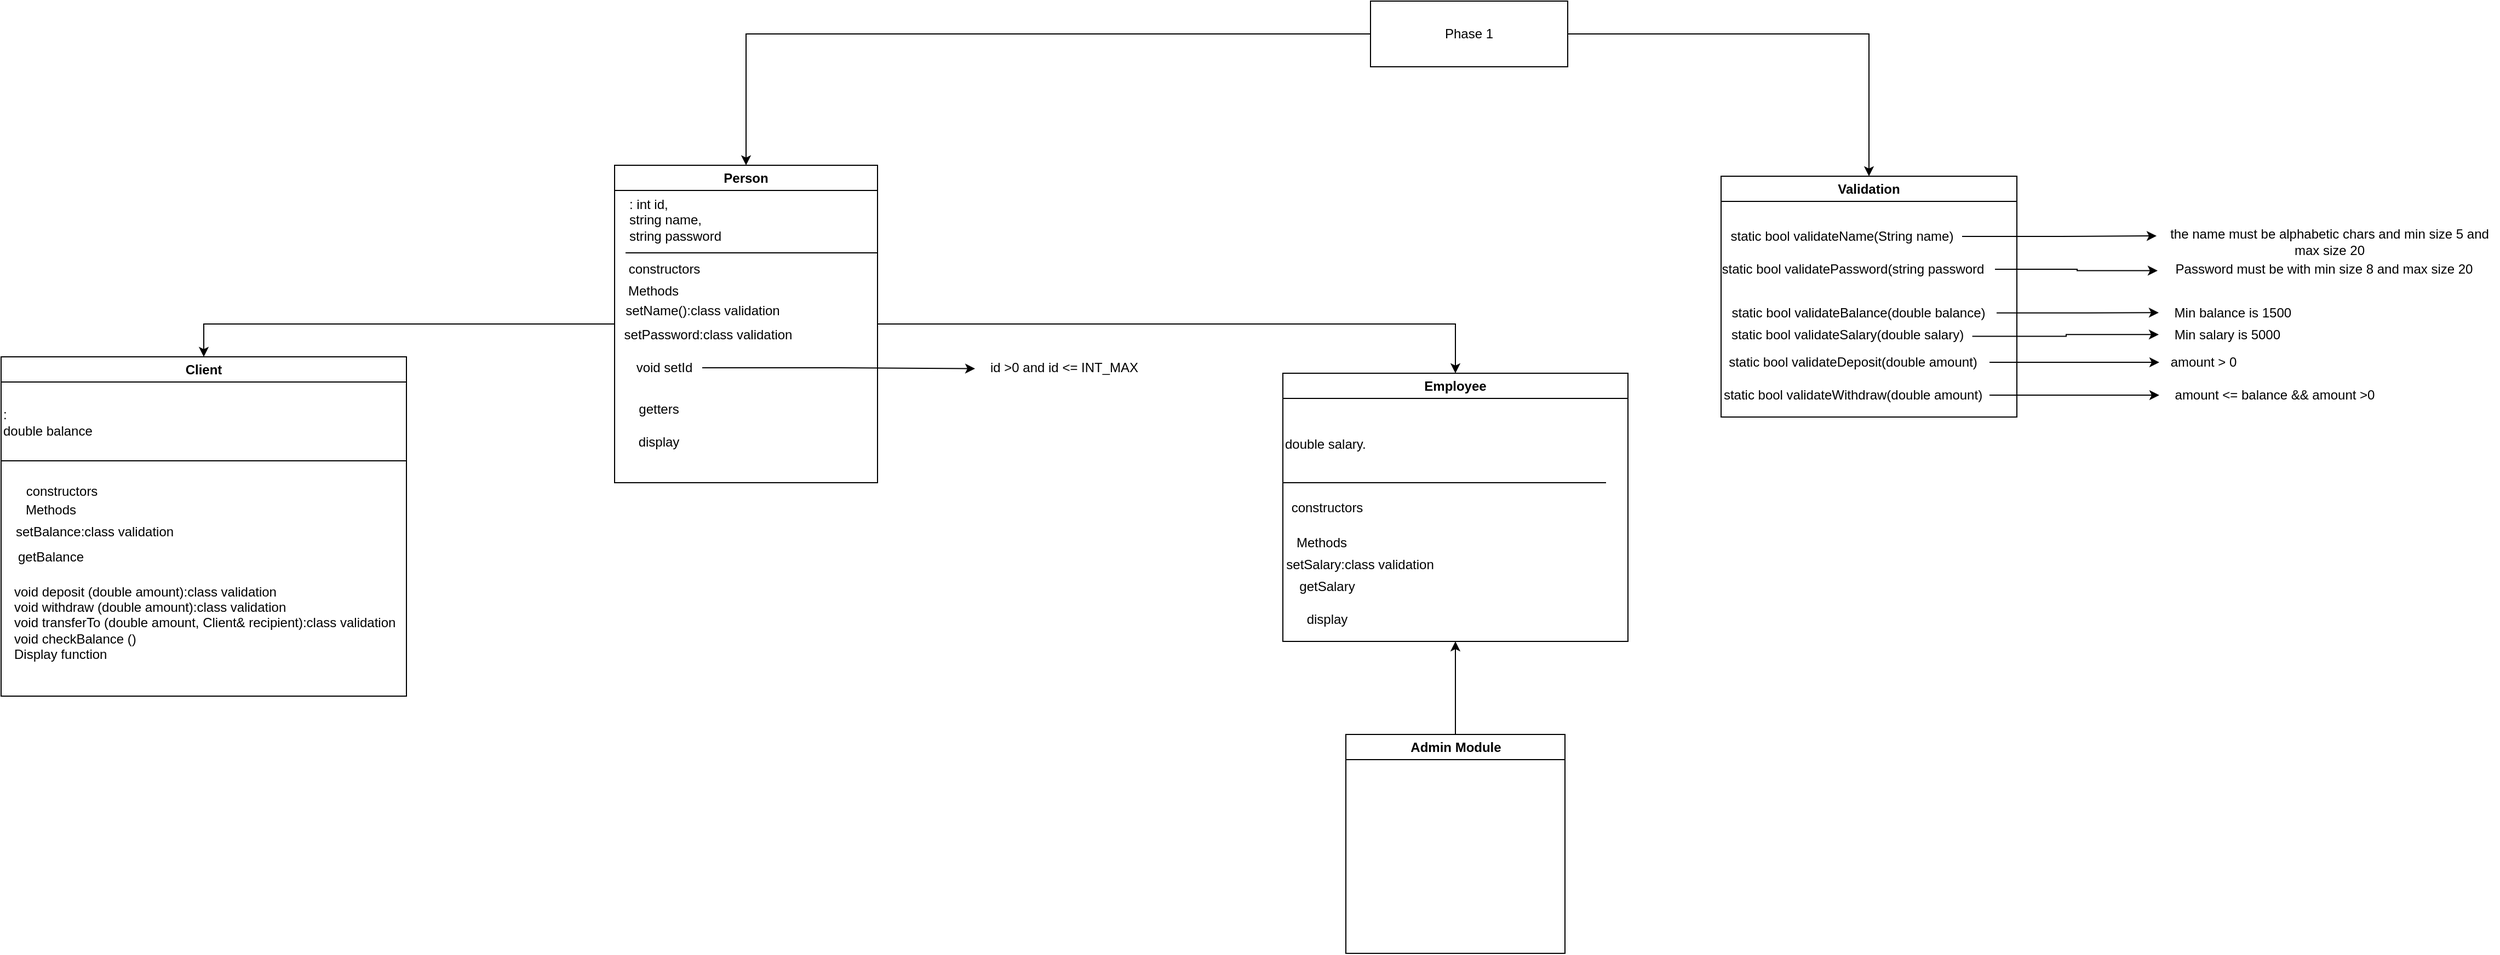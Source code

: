 <mxfile version="21.5.2" type="github">
  <diagram name="Page-1" id="p6a7DkaL6pbWPs2hjlhi">
    <mxGraphModel dx="2795" dy="571" grid="1" gridSize="10" guides="1" tooltips="1" connect="1" arrows="1" fold="1" page="1" pageScale="1" pageWidth="850" pageHeight="1100" math="0" shadow="0">
      <root>
        <mxCell id="0" />
        <mxCell id="1" parent="0" />
        <mxCell id="hvZRnsvyLHhnQd6jDzuu-73" style="edgeStyle=orthogonalEdgeStyle;rounded=0;orthogonalLoop=1;jettySize=auto;html=1;entryX=0.5;entryY=0;entryDx=0;entryDy=0;" edge="1" parent="1" source="hvZRnsvyLHhnQd6jDzuu-1" target="hvZRnsvyLHhnQd6jDzuu-40">
          <mxGeometry relative="1" as="geometry" />
        </mxCell>
        <mxCell id="hvZRnsvyLHhnQd6jDzuu-76" style="edgeStyle=orthogonalEdgeStyle;rounded=0;orthogonalLoop=1;jettySize=auto;html=1;entryX=0.5;entryY=0;entryDx=0;entryDy=0;" edge="1" parent="1" source="hvZRnsvyLHhnQd6jDzuu-1" target="hvZRnsvyLHhnQd6jDzuu-75">
          <mxGeometry relative="1" as="geometry" />
        </mxCell>
        <mxCell id="hvZRnsvyLHhnQd6jDzuu-1" value="Phase 1" style="rounded=0;whiteSpace=wrap;html=1;" vertex="1" parent="1">
          <mxGeometry x="90" y="70" width="180" height="60" as="geometry" />
        </mxCell>
        <mxCell id="hvZRnsvyLHhnQd6jDzuu-14" value="Client" style="swimlane;whiteSpace=wrap;html=1;" vertex="1" parent="1">
          <mxGeometry x="-1160" y="395" width="370" height="310" as="geometry">
            <mxRectangle x="-140" y="420" width="70" height="30" as="alternateBounds" />
          </mxGeometry>
        </mxCell>
        <mxCell id="hvZRnsvyLHhnQd6jDzuu-21" value="&lt;div style=&quot;&quot;&gt;&lt;span style=&quot;background-color: initial;&quot;&gt;:&lt;/span&gt;&lt;/div&gt;double balance" style="text;html=1;align=left;verticalAlign=middle;resizable=0;points=[];autosize=1;strokeColor=none;fillColor=none;" vertex="1" parent="hvZRnsvyLHhnQd6jDzuu-14">
          <mxGeometry y="40" width="100" height="40" as="geometry" />
        </mxCell>
        <mxCell id="hvZRnsvyLHhnQd6jDzuu-22" value="Methods" style="text;html=1;align=center;verticalAlign=middle;resizable=0;points=[];autosize=1;strokeColor=none;fillColor=none;" vertex="1" parent="hvZRnsvyLHhnQd6jDzuu-14">
          <mxGeometry x="10" y="125" width="70" height="30" as="geometry" />
        </mxCell>
        <mxCell id="hvZRnsvyLHhnQd6jDzuu-23" value="" style="endArrow=none;html=1;rounded=0;" edge="1" parent="hvZRnsvyLHhnQd6jDzuu-14">
          <mxGeometry width="50" height="50" relative="1" as="geometry">
            <mxPoint y="95" as="sourcePoint" />
            <mxPoint x="370" y="95" as="targetPoint" />
          </mxGeometry>
        </mxCell>
        <mxCell id="hvZRnsvyLHhnQd6jDzuu-24" value="void deposit (double amount):class validation&lt;br&gt;void withdraw (double amount):class validation&lt;br&gt;void transferTo (double amount, Client&amp;amp; recipient):class validation&lt;br&gt;void checkBalance ()&lt;br&gt;Display function&amp;nbsp;" style="text;html=1;align=left;verticalAlign=middle;resizable=0;points=[];autosize=1;strokeColor=none;fillColor=none;" vertex="1" parent="hvZRnsvyLHhnQd6jDzuu-14">
          <mxGeometry x="10" y="198" width="360" height="90" as="geometry" />
        </mxCell>
        <mxCell id="hvZRnsvyLHhnQd6jDzuu-57" value="setBalance:class validation" style="text;html=1;align=center;verticalAlign=middle;resizable=0;points=[];autosize=1;strokeColor=none;fillColor=none;" vertex="1" parent="hvZRnsvyLHhnQd6jDzuu-14">
          <mxGeometry y="145" width="170" height="30" as="geometry" />
        </mxCell>
        <mxCell id="hvZRnsvyLHhnQd6jDzuu-108" value="constructors" style="text;html=1;align=center;verticalAlign=middle;resizable=0;points=[];autosize=1;strokeColor=none;fillColor=none;" vertex="1" parent="hvZRnsvyLHhnQd6jDzuu-14">
          <mxGeometry x="10" y="108" width="90" height="30" as="geometry" />
        </mxCell>
        <mxCell id="hvZRnsvyLHhnQd6jDzuu-109" value="getBalance" style="text;html=1;align=center;verticalAlign=middle;resizable=0;points=[];autosize=1;strokeColor=none;fillColor=none;" vertex="1" parent="hvZRnsvyLHhnQd6jDzuu-14">
          <mxGeometry x="5" y="168" width="80" height="30" as="geometry" />
        </mxCell>
        <mxCell id="hvZRnsvyLHhnQd6jDzuu-25" value="Employee" style="swimlane;whiteSpace=wrap;html=1;" vertex="1" parent="1">
          <mxGeometry x="10" y="410" width="315" height="245" as="geometry" />
        </mxCell>
        <mxCell id="hvZRnsvyLHhnQd6jDzuu-26" value="double salary. " style="text;html=1;align=left;verticalAlign=middle;resizable=0;points=[];autosize=1;strokeColor=none;fillColor=none;" vertex="1" parent="hvZRnsvyLHhnQd6jDzuu-25">
          <mxGeometry y="50" width="100" height="30" as="geometry" />
        </mxCell>
        <mxCell id="hvZRnsvyLHhnQd6jDzuu-27" value="" style="endArrow=none;html=1;rounded=0;" edge="1" parent="hvZRnsvyLHhnQd6jDzuu-25">
          <mxGeometry width="50" height="50" relative="1" as="geometry">
            <mxPoint y="100" as="sourcePoint" />
            <mxPoint x="295" y="100" as="targetPoint" />
          </mxGeometry>
        </mxCell>
        <mxCell id="hvZRnsvyLHhnQd6jDzuu-28" value="Methods" style="text;html=1;align=center;verticalAlign=middle;resizable=0;points=[];autosize=1;strokeColor=none;fillColor=none;" vertex="1" parent="hvZRnsvyLHhnQd6jDzuu-25">
          <mxGeometry y="140" width="70" height="30" as="geometry" />
        </mxCell>
        <mxCell id="hvZRnsvyLHhnQd6jDzuu-70" value="getSalary" style="text;html=1;align=center;verticalAlign=middle;resizable=0;points=[];autosize=1;strokeColor=none;fillColor=none;" vertex="1" parent="hvZRnsvyLHhnQd6jDzuu-25">
          <mxGeometry x="5" y="180" width="70" height="30" as="geometry" />
        </mxCell>
        <mxCell id="hvZRnsvyLHhnQd6jDzuu-71" value="display" style="text;html=1;align=center;verticalAlign=middle;resizable=0;points=[];autosize=1;strokeColor=none;fillColor=none;" vertex="1" parent="hvZRnsvyLHhnQd6jDzuu-25">
          <mxGeometry x="10" y="210" width="60" height="30" as="geometry" />
        </mxCell>
        <mxCell id="hvZRnsvyLHhnQd6jDzuu-67" value="setSalary:class validation" style="text;html=1;align=center;verticalAlign=middle;resizable=0;points=[];autosize=1;strokeColor=none;fillColor=none;" vertex="1" parent="hvZRnsvyLHhnQd6jDzuu-25">
          <mxGeometry x="-10" y="160" width="160" height="30" as="geometry" />
        </mxCell>
        <mxCell id="hvZRnsvyLHhnQd6jDzuu-37" style="edgeStyle=orthogonalEdgeStyle;rounded=0;orthogonalLoop=1;jettySize=auto;html=1;entryX=0.5;entryY=1;entryDx=0;entryDy=0;" edge="1" parent="1" source="hvZRnsvyLHhnQd6jDzuu-34" target="hvZRnsvyLHhnQd6jDzuu-25">
          <mxGeometry relative="1" as="geometry" />
        </mxCell>
        <mxCell id="hvZRnsvyLHhnQd6jDzuu-34" value="Admin Module" style="swimlane;whiteSpace=wrap;html=1;" vertex="1" parent="1">
          <mxGeometry x="67.5" y="740" width="200" height="200" as="geometry" />
        </mxCell>
        <mxCell id="hvZRnsvyLHhnQd6jDzuu-46" style="edgeStyle=orthogonalEdgeStyle;rounded=0;orthogonalLoop=1;jettySize=auto;html=1;entryX=0.5;entryY=0;entryDx=0;entryDy=0;" edge="1" parent="1" source="hvZRnsvyLHhnQd6jDzuu-40" target="hvZRnsvyLHhnQd6jDzuu-25">
          <mxGeometry relative="1" as="geometry" />
        </mxCell>
        <mxCell id="hvZRnsvyLHhnQd6jDzuu-47" style="edgeStyle=orthogonalEdgeStyle;rounded=0;orthogonalLoop=1;jettySize=auto;html=1;entryX=0.5;entryY=0;entryDx=0;entryDy=0;" edge="1" parent="1" source="hvZRnsvyLHhnQd6jDzuu-40" target="hvZRnsvyLHhnQd6jDzuu-14">
          <mxGeometry relative="1" as="geometry" />
        </mxCell>
        <mxCell id="hvZRnsvyLHhnQd6jDzuu-40" value="Person" style="swimlane;whiteSpace=wrap;html=1;" vertex="1" parent="1">
          <mxGeometry x="-600" y="220" width="240" height="290" as="geometry" />
        </mxCell>
        <mxCell id="hvZRnsvyLHhnQd6jDzuu-41" value="&lt;div style=&quot;text-align: left;&quot;&gt;&lt;span style=&quot;background-color: initial;&quot;&gt;: int id,&lt;/span&gt;&lt;/div&gt;&lt;div style=&quot;text-align: left;&quot;&gt;&lt;span style=&quot;background-color: initial;&quot;&gt;string name,&lt;/span&gt;&lt;/div&gt;string password" style="text;html=1;align=center;verticalAlign=middle;resizable=0;points=[];autosize=1;strokeColor=none;fillColor=none;" vertex="1" parent="hvZRnsvyLHhnQd6jDzuu-40">
          <mxGeometry y="20" width="110" height="60" as="geometry" />
        </mxCell>
        <mxCell id="hvZRnsvyLHhnQd6jDzuu-42" value="Methods" style="text;html=1;align=center;verticalAlign=middle;resizable=0;points=[];autosize=1;strokeColor=none;fillColor=none;" vertex="1" parent="hvZRnsvyLHhnQd6jDzuu-40">
          <mxGeometry y="100" width="70" height="30" as="geometry" />
        </mxCell>
        <mxCell id="hvZRnsvyLHhnQd6jDzuu-43" value="" style="endArrow=none;html=1;rounded=0;" edge="1" parent="hvZRnsvyLHhnQd6jDzuu-40">
          <mxGeometry width="50" height="50" relative="1" as="geometry">
            <mxPoint x="10" y="80" as="sourcePoint" />
            <mxPoint x="240" y="80" as="targetPoint" />
          </mxGeometry>
        </mxCell>
        <mxCell id="hvZRnsvyLHhnQd6jDzuu-48" value="setName():class validation" style="text;html=1;align=center;verticalAlign=middle;resizable=0;points=[];autosize=1;strokeColor=none;fillColor=none;" vertex="1" parent="hvZRnsvyLHhnQd6jDzuu-40">
          <mxGeometry y="118" width="160" height="30" as="geometry" />
        </mxCell>
        <mxCell id="hvZRnsvyLHhnQd6jDzuu-52" value="setPassword:class validation" style="text;html=1;align=center;verticalAlign=middle;resizable=0;points=[];autosize=1;strokeColor=none;fillColor=none;" vertex="1" parent="hvZRnsvyLHhnQd6jDzuu-40">
          <mxGeometry x="-5" y="140" width="180" height="30" as="geometry" />
        </mxCell>
        <mxCell id="hvZRnsvyLHhnQd6jDzuu-79" value="void setId" style="text;html=1;align=center;verticalAlign=middle;resizable=0;points=[];autosize=1;strokeColor=none;fillColor=none;" vertex="1" parent="hvZRnsvyLHhnQd6jDzuu-40">
          <mxGeometry x="10" y="170" width="70" height="30" as="geometry" />
        </mxCell>
        <mxCell id="hvZRnsvyLHhnQd6jDzuu-107" value="constructors" style="text;html=1;align=center;verticalAlign=middle;resizable=0;points=[];autosize=1;strokeColor=none;fillColor=none;" vertex="1" parent="hvZRnsvyLHhnQd6jDzuu-40">
          <mxGeometry y="80" width="90" height="30" as="geometry" />
        </mxCell>
        <mxCell id="hvZRnsvyLHhnQd6jDzuu-111" value="display" style="text;html=1;align=center;verticalAlign=middle;resizable=0;points=[];autosize=1;strokeColor=none;fillColor=none;" vertex="1" parent="hvZRnsvyLHhnQd6jDzuu-40">
          <mxGeometry x="10" y="238" width="60" height="30" as="geometry" />
        </mxCell>
        <mxCell id="hvZRnsvyLHhnQd6jDzuu-75" value="Validation" style="swimlane;whiteSpace=wrap;html=1;" vertex="1" parent="1">
          <mxGeometry x="410" y="230" width="270" height="220" as="geometry" />
        </mxCell>
        <mxCell id="hvZRnsvyLHhnQd6jDzuu-80" value="static bool validateBalance(double balance)" style="text;html=1;align=center;verticalAlign=middle;resizable=0;points=[];autosize=1;strokeColor=none;fillColor=none;" vertex="1" parent="hvZRnsvyLHhnQd6jDzuu-75">
          <mxGeometry y="110" width="250" height="30" as="geometry" />
        </mxCell>
        <mxCell id="hvZRnsvyLHhnQd6jDzuu-77" value="static bool validateName(String name)" style="text;html=1;align=center;verticalAlign=middle;resizable=0;points=[];autosize=1;strokeColor=none;fillColor=none;" vertex="1" parent="hvZRnsvyLHhnQd6jDzuu-75">
          <mxGeometry y="40" width="220" height="30" as="geometry" />
        </mxCell>
        <mxCell id="hvZRnsvyLHhnQd6jDzuu-81" value="static bool validateSalary(double salary)" style="text;html=1;align=center;verticalAlign=middle;resizable=0;points=[];autosize=1;strokeColor=none;fillColor=none;" vertex="1" parent="hvZRnsvyLHhnQd6jDzuu-75">
          <mxGeometry y="130" width="230" height="30" as="geometry" />
        </mxCell>
        <mxCell id="hvZRnsvyLHhnQd6jDzuu-96" value="&lt;div style=&quot;text-align: left;&quot;&gt;&lt;span style=&quot;background-color: initial;&quot;&gt;static bool validateDeposit(double amount)&lt;/span&gt;&lt;/div&gt;" style="text;html=1;align=center;verticalAlign=middle;resizable=0;points=[];autosize=1;strokeColor=none;fillColor=none;" vertex="1" parent="hvZRnsvyLHhnQd6jDzuu-75">
          <mxGeometry x="-5" y="155" width="250" height="30" as="geometry" />
        </mxCell>
        <mxCell id="hvZRnsvyLHhnQd6jDzuu-78" value="static bool validatePassword(string password" style="text;html=1;align=center;verticalAlign=middle;resizable=0;points=[];autosize=1;strokeColor=none;fillColor=none;" vertex="1" parent="hvZRnsvyLHhnQd6jDzuu-75">
          <mxGeometry x="-10" y="70" width="260" height="30" as="geometry" />
        </mxCell>
        <mxCell id="hvZRnsvyLHhnQd6jDzuu-97" value="static bool validateWithdraw(double amount)" style="text;html=1;align=center;verticalAlign=middle;resizable=0;points=[];autosize=1;strokeColor=none;fillColor=none;" vertex="1" parent="hvZRnsvyLHhnQd6jDzuu-75">
          <mxGeometry x="-5" y="185" width="250" height="30" as="geometry" />
        </mxCell>
        <mxCell id="hvZRnsvyLHhnQd6jDzuu-82" value="the name must be alphabetic chars and min size 5 and&lt;br/&gt;max size 20" style="text;html=1;align=center;verticalAlign=middle;resizable=0;points=[];autosize=1;strokeColor=none;fillColor=none;" vertex="1" parent="1">
          <mxGeometry x="810" y="270" width="310" height="40" as="geometry" />
        </mxCell>
        <mxCell id="hvZRnsvyLHhnQd6jDzuu-87" style="edgeStyle=orthogonalEdgeStyle;rounded=0;orthogonalLoop=1;jettySize=auto;html=1;entryX=-0.008;entryY=0.363;entryDx=0;entryDy=0;entryPerimeter=0;" edge="1" parent="1" source="hvZRnsvyLHhnQd6jDzuu-77" target="hvZRnsvyLHhnQd6jDzuu-82">
          <mxGeometry relative="1" as="geometry" />
        </mxCell>
        <mxCell id="hvZRnsvyLHhnQd6jDzuu-88" value="Password must be with min size 8 and max size 20" style="text;html=1;align=center;verticalAlign=middle;resizable=0;points=[];autosize=1;strokeColor=none;fillColor=none;" vertex="1" parent="1">
          <mxGeometry x="810" y="300" width="300" height="30" as="geometry" />
        </mxCell>
        <mxCell id="hvZRnsvyLHhnQd6jDzuu-92" style="edgeStyle=orthogonalEdgeStyle;rounded=0;orthogonalLoop=1;jettySize=auto;html=1;entryX=-0.004;entryY=0.488;entryDx=0;entryDy=0;entryPerimeter=0;exitX=1.006;exitY=0.496;exitDx=0;exitDy=0;exitPerimeter=0;" edge="1" parent="1" target="hvZRnsvyLHhnQd6jDzuu-93" source="hvZRnsvyLHhnQd6jDzuu-80">
          <mxGeometry relative="1" as="geometry">
            <mxPoint x="615" y="225" as="sourcePoint" />
          </mxGeometry>
        </mxCell>
        <mxCell id="hvZRnsvyLHhnQd6jDzuu-93" value="&amp;nbsp;Min balance is 1500 " style="text;html=1;align=center;verticalAlign=middle;resizable=0;points=[];autosize=1;strokeColor=none;fillColor=none;" vertex="1" parent="1">
          <mxGeometry x="810" y="340" width="130" height="30" as="geometry" />
        </mxCell>
        <mxCell id="hvZRnsvyLHhnQd6jDzuu-94" style="edgeStyle=orthogonalEdgeStyle;rounded=0;orthogonalLoop=1;jettySize=auto;html=1;entryX=-0.004;entryY=0.488;entryDx=0;entryDy=0;entryPerimeter=0;exitX=0.997;exitY=0.541;exitDx=0;exitDy=0;exitPerimeter=0;" edge="1" parent="1" target="hvZRnsvyLHhnQd6jDzuu-95" source="hvZRnsvyLHhnQd6jDzuu-81">
          <mxGeometry relative="1" as="geometry">
            <mxPoint x="580" y="245" as="sourcePoint" />
          </mxGeometry>
        </mxCell>
        <mxCell id="hvZRnsvyLHhnQd6jDzuu-95" value="&amp;nbsp;Min salary is 5000" style="text;html=1;align=center;verticalAlign=middle;resizable=0;points=[];autosize=1;strokeColor=none;fillColor=none;" vertex="1" parent="1">
          <mxGeometry x="810" y="360" width="120" height="30" as="geometry" />
        </mxCell>
        <mxCell id="hvZRnsvyLHhnQd6jDzuu-99" value="amount &amp;gt; 0" style="text;html=1;align=center;verticalAlign=middle;resizable=0;points=[];autosize=1;strokeColor=none;fillColor=none;" vertex="1" parent="1">
          <mxGeometry x="810" y="385" width="80" height="30" as="geometry" />
        </mxCell>
        <mxCell id="hvZRnsvyLHhnQd6jDzuu-101" value="amount &amp;lt;= balance &amp;amp;&amp;amp; amount &amp;gt;0" style="text;html=1;align=center;verticalAlign=middle;resizable=0;points=[];autosize=1;strokeColor=none;fillColor=none;" vertex="1" parent="1">
          <mxGeometry x="810" y="415" width="210" height="30" as="geometry" />
        </mxCell>
        <mxCell id="hvZRnsvyLHhnQd6jDzuu-102" style="edgeStyle=orthogonalEdgeStyle;rounded=0;orthogonalLoop=1;jettySize=auto;html=1;entryX=-0.005;entryY=0.542;entryDx=0;entryDy=0;entryPerimeter=0;" edge="1" parent="1" source="hvZRnsvyLHhnQd6jDzuu-78" target="hvZRnsvyLHhnQd6jDzuu-88">
          <mxGeometry relative="1" as="geometry" />
        </mxCell>
        <mxCell id="hvZRnsvyLHhnQd6jDzuu-103" style="edgeStyle=orthogonalEdgeStyle;rounded=0;orthogonalLoop=1;jettySize=auto;html=1;" edge="1" parent="1" source="hvZRnsvyLHhnQd6jDzuu-96" target="hvZRnsvyLHhnQd6jDzuu-99">
          <mxGeometry relative="1" as="geometry" />
        </mxCell>
        <mxCell id="hvZRnsvyLHhnQd6jDzuu-104" style="edgeStyle=orthogonalEdgeStyle;rounded=0;orthogonalLoop=1;jettySize=auto;html=1;" edge="1" parent="1" source="hvZRnsvyLHhnQd6jDzuu-97" target="hvZRnsvyLHhnQd6jDzuu-101">
          <mxGeometry relative="1" as="geometry" />
        </mxCell>
        <mxCell id="hvZRnsvyLHhnQd6jDzuu-91" value="id &amp;gt;0 and id &amp;lt;= INT_MAX" style="text;html=1;align=center;verticalAlign=middle;resizable=0;points=[];autosize=1;strokeColor=none;fillColor=none;" vertex="1" parent="1">
          <mxGeometry x="-270" y="390" width="160" height="30" as="geometry" />
        </mxCell>
        <mxCell id="hvZRnsvyLHhnQd6jDzuu-105" style="edgeStyle=orthogonalEdgeStyle;rounded=0;orthogonalLoop=1;jettySize=auto;html=1;entryX=-0.006;entryY=0.527;entryDx=0;entryDy=0;entryPerimeter=0;" edge="1" parent="1" source="hvZRnsvyLHhnQd6jDzuu-79" target="hvZRnsvyLHhnQd6jDzuu-91">
          <mxGeometry relative="1" as="geometry" />
        </mxCell>
        <mxCell id="hvZRnsvyLHhnQd6jDzuu-106" value="getters" style="text;html=1;align=center;verticalAlign=middle;resizable=0;points=[];autosize=1;strokeColor=none;fillColor=none;" vertex="1" parent="1">
          <mxGeometry x="-590" y="428" width="60" height="30" as="geometry" />
        </mxCell>
        <mxCell id="hvZRnsvyLHhnQd6jDzuu-110" value="constructors" style="text;html=1;align=center;verticalAlign=middle;resizable=0;points=[];autosize=1;strokeColor=none;fillColor=none;" vertex="1" parent="1">
          <mxGeometry x="5" y="518" width="90" height="30" as="geometry" />
        </mxCell>
      </root>
    </mxGraphModel>
  </diagram>
</mxfile>

